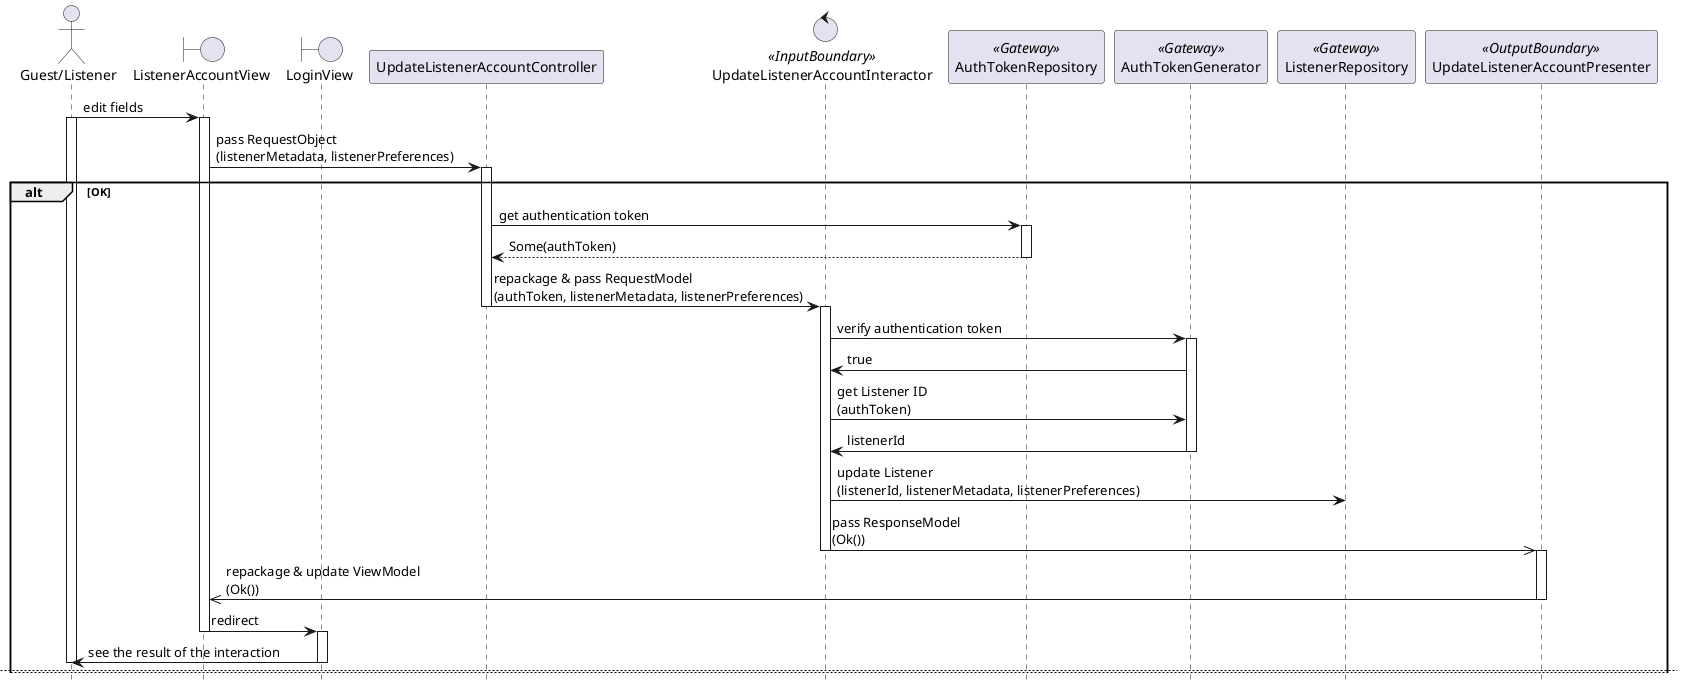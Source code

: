@startuml

hide footbox
skinparam BackgroundColor transparent

@startuml

hide footbox
skinparam BackgroundColor transparent

actor "Guest/Listener"
boundary ListenerAccountView
boundary LoginView
participant UpdateListenerAccountController
control UpdateListenerAccountInteractor <<InputBoundary>>
participant AuthTokenRepository <<Gateway>>
participant AuthTokenGenerator <<Gateway>>
participant ListenerRepository <<Gateway>>
participant UpdateListenerAccountPresenter <<OutputBoundary>>

"Guest/Listener" -> ListenerAccountView: edit fields
activate "Guest/Listener"
activate ListenerAccountView

ListenerAccountView -> UpdateListenerAccountController: pass RequestObject\n(listenerMetadata, listenerPreferences)
activate UpdateListenerAccountController

alt OK
    UpdateListenerAccountController -> AuthTokenRepository: get authentication token
    activate AuthTokenRepository
    return Some(authToken)
    deactivate AuthTokenRepository

    UpdateListenerAccountController -> UpdateListenerAccountInteractor: repackage & pass RequestModel\n(authToken, listenerMetadata, listenerPreferences)
    deactivate UpdateListenerAccountController
    activate UpdateListenerAccountInteractor

    UpdateListenerAccountInteractor -> AuthTokenGenerator: verify authentication token
    activate AuthTokenGenerator
    UpdateListenerAccountInteractor <- AuthTokenGenerator: true
    UpdateListenerAccountInteractor -> AuthTokenGenerator: get Listener ID\n(authToken)
    UpdateListenerAccountInteractor <- AuthTokenGenerator: listenerId
    deactivate AuthTokenGenerator

    UpdateListenerAccountInteractor -> ListenerRepository: update Listener\n(listenerId, listenerMetadata, listenerPreferences)

    UpdateListenerAccountInteractor ->> UpdateListenerAccountPresenter: pass ResponseModel\n(Ok())
    deactivate UpdateListenerAccountInteractor
    activate UpdateListenerAccountPresenter

    UpdateListenerAccountPresenter ->> ListenerAccountView: repackage & update ViewModel\n(Ok())
    deactivate UpdateListenerAccountPresenter
    
    ListenerAccountView -> LoginView: redirect
    deactivate ListenerAccountView
    activate LoginView

    LoginView -> "Guest/Listener": see the result of the interaction
    deactivate LoginView
    deactivate "Guest/Listener"

    newpage

else Error: Authentication token not found
    UpdateListenerAccountController -> AuthTokenRepository: get authentication token
    activate UpdateListenerAccountController
    activate "Guest/Listener"
    activate ListenerAccountView
    activate AuthTokenRepository
    return None
    deactivate AuthTokenRepository

    UpdateListenerAccountController -> LoginView: redirect
    deactivate ListenerAccountView
    deactivate UpdateListenerAccountController
    activate LoginView

    LoginView -> "Guest/Listener": see the result of the interaction
    deactivate LoginView
    deactivate "Guest/Listener"
    
else Error: Authentication token invalid
    UpdateListenerAccountController -> AuthTokenRepository: get authentication token
    activate UpdateListenerAccountController
    activate "Guest/Listener"
    activate ListenerAccountView
    activate AuthTokenRepository
    return Some(authToken)
    deactivate AuthTokenRepository

    UpdateListenerAccountController -> UpdateListenerAccountInteractor: repackage & pass RequestModel\n(authToken, songId)
    deactivate UpdateListenerAccountController
    activate UpdateListenerAccountInteractor

    UpdateListenerAccountInteractor -> AuthTokenGenerator: verify authentication token
    activate AuthTokenGenerator
    return false
    deactivate AuthTokenGenerator

    UpdateListenerAccountInteractor ->> UpdateListenerAccountPresenter: pass ResponseModel\n(Err(AuthTokenInvalid))
    deactivate UpdateListenerAccountInteractor
    activate UpdateListenerAccountPresenter

    UpdateListenerAccountPresenter ->> ListenerAccountView: repackage & update ViewModel\n(Err(AuthTokenInvalid))
    deactivate UpdateListenerAccountPresenter

    ListenerAccountView -> LoginView: redirect
    deactivate ListenerAccountView
    activate LoginView

    LoginView -> "Guest/Listener": see the result of the interaction
    deactivate LoginView
    deactivate "Guest/Listener"
    newpage

end

@enduml

